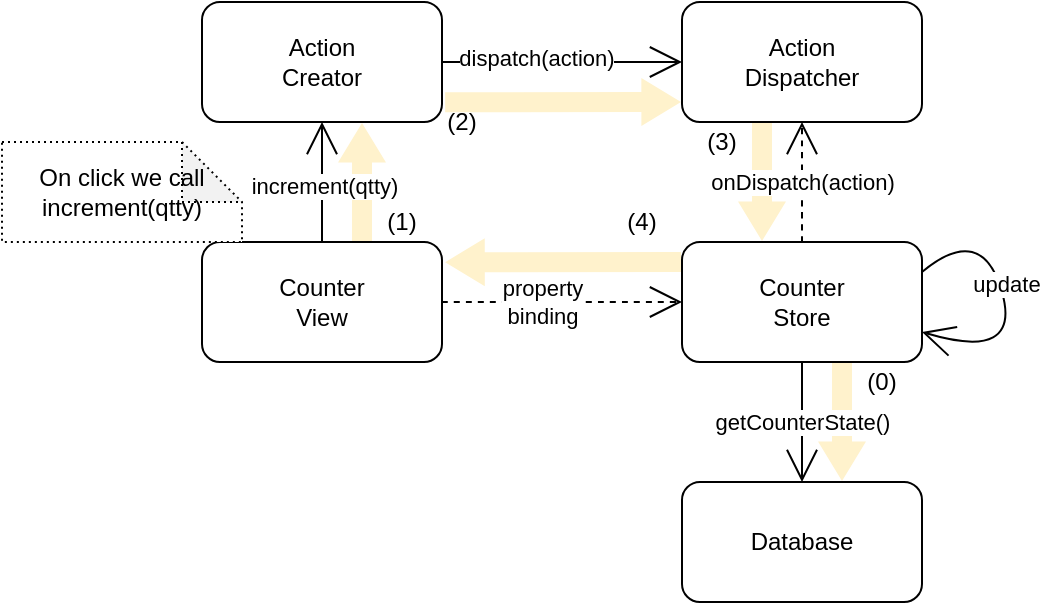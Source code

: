 <mxfile version="15.3.5" type="device"><diagram id="DlGRFvwxLkQE9HQUfTAq" name="Page-1"><mxGraphModel dx="788" dy="560" grid="1" gridSize="10" guides="1" tooltips="1" connect="1" arrows="1" fold="1" page="1" pageScale="1" pageWidth="827" pageHeight="1169" math="0" shadow="0"><root><mxCell id="0"/><mxCell id="1" parent="0"/><mxCell id="whKhe0lvXL-8CIIS9qmd-47" value="" style="shape=flexArrow;endArrow=classic;html=1;startSize=14;endSize=6.27;sourcePerimeterSpacing=8;targetPerimeterSpacing=8;endWidth=13;fillColor=#fff2cc;strokeColor=none;exitX=0.75;exitY=1;exitDx=0;exitDy=0;" edge="1" parent="1"><mxGeometry width="50" height="50" relative="1" as="geometry"><mxPoint x="540" y="340" as="sourcePoint"/><mxPoint x="540" y="400" as="targetPoint"/></mxGeometry></mxCell><mxCell id="whKhe0lvXL-8CIIS9qmd-29" value="" style="shape=flexArrow;endArrow=classic;html=1;startSize=14;endSize=6.27;sourcePerimeterSpacing=8;targetPerimeterSpacing=8;endWidth=13;fillColor=#fff2cc;strokeColor=none;exitX=0.75;exitY=1;exitDx=0;exitDy=0;" edge="1" parent="1"><mxGeometry width="50" height="50" relative="1" as="geometry"><mxPoint x="300.0" y="280" as="sourcePoint"/><mxPoint x="300.0" y="220" as="targetPoint"/></mxGeometry></mxCell><mxCell id="whKhe0lvXL-8CIIS9qmd-27" value="" style="shape=flexArrow;endArrow=classic;html=1;startSize=14;endSize=6.27;sourcePerimeterSpacing=8;targetPerimeterSpacing=8;endWidth=13;fillColor=#fff2cc;strokeColor=none;exitX=0.75;exitY=1;exitDx=0;exitDy=0;" edge="1" parent="1"><mxGeometry width="50" height="50" relative="1" as="geometry"><mxPoint x="500.0" y="220" as="sourcePoint"/><mxPoint x="500.0" y="280" as="targetPoint"/></mxGeometry></mxCell><mxCell id="whKhe0lvXL-8CIIS9qmd-9" style="edgeStyle=none;curved=1;rounded=0;orthogonalLoop=1;jettySize=auto;html=1;exitX=1;exitY=0.5;exitDx=0;exitDy=0;entryX=0;entryY=0.5;entryDx=0;entryDy=0;endArrow=open;startSize=14;endSize=14;sourcePerimeterSpacing=8;targetPerimeterSpacing=8;" edge="1" parent="1" source="whKhe0lvXL-8CIIS9qmd-2" target="whKhe0lvXL-8CIIS9qmd-4"><mxGeometry relative="1" as="geometry"/></mxCell><mxCell id="whKhe0lvXL-8CIIS9qmd-10" value="dispatch(action)" style="edgeLabel;html=1;align=center;verticalAlign=middle;resizable=0;points=[];" vertex="1" connectable="0" parent="whKhe0lvXL-8CIIS9qmd-9"><mxGeometry x="-0.217" y="2" relative="1" as="geometry"><mxPoint as="offset"/></mxGeometry></mxCell><mxCell id="whKhe0lvXL-8CIIS9qmd-2" value="Action&lt;br&gt;Creator" style="rounded=1;whiteSpace=wrap;html=1;hachureGap=4;pointerEvents=0;" vertex="1" parent="1"><mxGeometry x="220" y="160" width="120" height="60" as="geometry"/></mxCell><mxCell id="whKhe0lvXL-8CIIS9qmd-15" style="edgeStyle=none;curved=1;rounded=0;orthogonalLoop=1;jettySize=auto;html=1;exitX=1;exitY=0.5;exitDx=0;exitDy=0;entryX=0;entryY=0.5;entryDx=0;entryDy=0;endArrow=open;startSize=14;endSize=14;sourcePerimeterSpacing=8;targetPerimeterSpacing=8;dashed=1;" edge="1" parent="1" source="whKhe0lvXL-8CIIS9qmd-3" target="whKhe0lvXL-8CIIS9qmd-5"><mxGeometry relative="1" as="geometry"/></mxCell><mxCell id="whKhe0lvXL-8CIIS9qmd-16" value="property&lt;br&gt;binding" style="edgeLabel;html=1;align=center;verticalAlign=middle;resizable=0;points=[];" vertex="1" connectable="0" parent="whKhe0lvXL-8CIIS9qmd-15"><mxGeometry x="-0.45" y="1" relative="1" as="geometry"><mxPoint x="17" y="1" as="offset"/></mxGeometry></mxCell><mxCell id="whKhe0lvXL-8CIIS9qmd-17" style="edgeStyle=none;curved=1;rounded=0;orthogonalLoop=1;jettySize=auto;html=1;exitX=0.5;exitY=0;exitDx=0;exitDy=0;entryX=0.5;entryY=1;entryDx=0;entryDy=0;endArrow=open;startSize=14;endSize=14;sourcePerimeterSpacing=8;targetPerimeterSpacing=8;" edge="1" parent="1" source="whKhe0lvXL-8CIIS9qmd-3" target="whKhe0lvXL-8CIIS9qmd-2"><mxGeometry relative="1" as="geometry"/></mxCell><mxCell id="whKhe0lvXL-8CIIS9qmd-18" value="increment(qtty)" style="edgeLabel;html=1;align=center;verticalAlign=middle;resizable=0;points=[];" vertex="1" connectable="0" parent="whKhe0lvXL-8CIIS9qmd-17"><mxGeometry x="-0.3" y="-1" relative="1" as="geometry"><mxPoint y="-7" as="offset"/></mxGeometry></mxCell><mxCell id="whKhe0lvXL-8CIIS9qmd-3" value="Counter&lt;br&gt;View" style="rounded=1;whiteSpace=wrap;html=1;hachureGap=4;pointerEvents=0;" vertex="1" parent="1"><mxGeometry x="220" y="280" width="120" height="60" as="geometry"/></mxCell><mxCell id="whKhe0lvXL-8CIIS9qmd-4" value="Action&lt;br&gt;Dispatcher" style="rounded=1;whiteSpace=wrap;html=1;hachureGap=4;pointerEvents=0;" vertex="1" parent="1"><mxGeometry x="460" y="160" width="120" height="60" as="geometry"/></mxCell><mxCell id="whKhe0lvXL-8CIIS9qmd-11" value="onDispatch(action)" style="edgeStyle=none;curved=1;rounded=0;orthogonalLoop=1;jettySize=auto;html=1;exitX=0.5;exitY=0;exitDx=0;exitDy=0;entryX=0.5;entryY=1;entryDx=0;entryDy=0;endArrow=open;startSize=14;endSize=14;sourcePerimeterSpacing=8;targetPerimeterSpacing=8;dashed=1;" edge="1" parent="1" source="whKhe0lvXL-8CIIS9qmd-5" target="whKhe0lvXL-8CIIS9qmd-4"><mxGeometry relative="1" as="geometry"/></mxCell><mxCell id="whKhe0lvXL-8CIIS9qmd-13" style="edgeStyle=none;curved=1;rounded=0;orthogonalLoop=1;jettySize=auto;html=1;exitX=1;exitY=0.25;exitDx=0;exitDy=0;endArrow=open;startSize=14;endSize=14;sourcePerimeterSpacing=8;targetPerimeterSpacing=8;entryX=1;entryY=0.75;entryDx=0;entryDy=0;" edge="1" parent="1" source="whKhe0lvXL-8CIIS9qmd-5" target="whKhe0lvXL-8CIIS9qmd-5"><mxGeometry relative="1" as="geometry"><mxPoint x="660" y="295" as="targetPoint"/><Array as="points"><mxPoint x="610" y="270"/><mxPoint x="630" y="340"/></Array></mxGeometry></mxCell><mxCell id="whKhe0lvXL-8CIIS9qmd-14" value="update" style="edgeLabel;html=1;align=center;verticalAlign=middle;resizable=0;points=[];" vertex="1" connectable="0" parent="whKhe0lvXL-8CIIS9qmd-13"><mxGeometry x="-0.129" y="3" relative="1" as="geometry"><mxPoint as="offset"/></mxGeometry></mxCell><mxCell id="whKhe0lvXL-8CIIS9qmd-42" style="edgeStyle=none;curved=1;rounded=0;orthogonalLoop=1;jettySize=auto;html=1;endArrow=none;endFill=0;startSize=14;endSize=14;sourcePerimeterSpacing=8;targetPerimeterSpacing=8;opacity=0;" edge="1" parent="1" source="whKhe0lvXL-8CIIS9qmd-5" target="whKhe0lvXL-8CIIS9qmd-41"><mxGeometry relative="1" as="geometry"/></mxCell><mxCell id="whKhe0lvXL-8CIIS9qmd-44" style="edgeStyle=none;curved=1;rounded=0;orthogonalLoop=1;jettySize=auto;html=1;entryX=0.5;entryY=0;entryDx=0;entryDy=0;endArrow=none;endFill=0;startSize=14;endSize=14;sourcePerimeterSpacing=8;targetPerimeterSpacing=8;opacity=0;" edge="1" parent="1" source="whKhe0lvXL-8CIIS9qmd-5" target="whKhe0lvXL-8CIIS9qmd-41"><mxGeometry relative="1" as="geometry"/></mxCell><mxCell id="whKhe0lvXL-8CIIS9qmd-46" value="getCounterState()" style="edgeStyle=none;curved=1;rounded=0;orthogonalLoop=1;jettySize=auto;html=1;exitX=0.5;exitY=1;exitDx=0;exitDy=0;entryX=0.5;entryY=0;entryDx=0;entryDy=0;endArrow=open;endFill=0;startSize=14;endSize=14;sourcePerimeterSpacing=8;targetPerimeterSpacing=8;" edge="1" parent="1" source="whKhe0lvXL-8CIIS9qmd-5" target="whKhe0lvXL-8CIIS9qmd-41"><mxGeometry relative="1" as="geometry"/></mxCell><mxCell id="whKhe0lvXL-8CIIS9qmd-5" value="Counter&lt;br&gt;Store" style="rounded=1;whiteSpace=wrap;html=1;hachureGap=4;pointerEvents=0;" vertex="1" parent="1"><mxGeometry x="460" y="280" width="120" height="60" as="geometry"/></mxCell><mxCell id="whKhe0lvXL-8CIIS9qmd-23" value="On click we call&lt;br&gt;increment(qtty)" style="shape=note;whiteSpace=wrap;html=1;backgroundOutline=1;darkOpacity=0.05;hachureGap=4;pointerEvents=0;dashed=1;dashPattern=1 2;" vertex="1" parent="1"><mxGeometry x="120" y="230" width="120" height="50" as="geometry"/></mxCell><mxCell id="whKhe0lvXL-8CIIS9qmd-26" value="" style="shape=flexArrow;endArrow=classic;html=1;startSize=14;endSize=6.27;sourcePerimeterSpacing=8;targetPerimeterSpacing=8;endWidth=13;fillColor=#fff2cc;strokeColor=none;exitX=1.009;exitY=0.835;exitDx=0;exitDy=0;exitPerimeter=0;" edge="1" parent="1" source="whKhe0lvXL-8CIIS9qmd-2"><mxGeometry width="50" height="50" relative="1" as="geometry"><mxPoint x="350.0" y="210" as="sourcePoint"/><mxPoint x="460" y="210" as="targetPoint"/></mxGeometry></mxCell><mxCell id="whKhe0lvXL-8CIIS9qmd-28" value="" style="shape=flexArrow;endArrow=classic;html=1;startSize=14;endSize=6.27;sourcePerimeterSpacing=8;targetPerimeterSpacing=8;endWidth=13;fillColor=#fff2cc;strokeColor=none;exitX=1.009;exitY=0.835;exitDx=0;exitDy=0;exitPerimeter=0;" edge="1" parent="1"><mxGeometry width="50" height="50" relative="1" as="geometry"><mxPoint x="460" y="290" as="sourcePoint"/><mxPoint x="341.08" y="290.1" as="targetPoint"/></mxGeometry></mxCell><mxCell id="whKhe0lvXL-8CIIS9qmd-37" value="(1)" style="text;html=1;strokeColor=none;fillColor=none;align=center;verticalAlign=middle;whiteSpace=wrap;rounded=0;shadow=0;glass=0;hachureGap=4;pointerEvents=0;opacity=0;" vertex="1" parent="1"><mxGeometry x="300" y="260" width="40" height="20" as="geometry"/></mxCell><mxCell id="whKhe0lvXL-8CIIS9qmd-38" value="(2)" style="text;html=1;strokeColor=none;fillColor=none;align=center;verticalAlign=middle;whiteSpace=wrap;rounded=0;shadow=0;glass=0;hachureGap=4;pointerEvents=0;opacity=0;" vertex="1" parent="1"><mxGeometry x="330" y="210" width="40" height="20" as="geometry"/></mxCell><mxCell id="whKhe0lvXL-8CIIS9qmd-39" value="(3)" style="text;html=1;strokeColor=none;fillColor=none;align=center;verticalAlign=middle;whiteSpace=wrap;rounded=0;shadow=0;glass=0;hachureGap=4;pointerEvents=0;opacity=0;" vertex="1" parent="1"><mxGeometry x="460" y="220" width="40" height="20" as="geometry"/></mxCell><mxCell id="whKhe0lvXL-8CIIS9qmd-40" value="(4)" style="text;html=1;strokeColor=none;fillColor=none;align=center;verticalAlign=middle;whiteSpace=wrap;rounded=0;shadow=0;glass=0;hachureGap=4;pointerEvents=0;opacity=0;" vertex="1" parent="1"><mxGeometry x="420" y="260" width="40" height="20" as="geometry"/></mxCell><mxCell id="whKhe0lvXL-8CIIS9qmd-41" value="Database" style="rounded=1;whiteSpace=wrap;html=1;hachureGap=4;pointerEvents=0;" vertex="1" parent="1"><mxGeometry x="460" y="400" width="120" height="60" as="geometry"/></mxCell><mxCell id="whKhe0lvXL-8CIIS9qmd-48" value="(0)" style="text;html=1;strokeColor=none;fillColor=none;align=center;verticalAlign=middle;whiteSpace=wrap;rounded=0;shadow=0;glass=0;hachureGap=4;pointerEvents=0;opacity=0;" vertex="1" parent="1"><mxGeometry x="540" y="340" width="40" height="20" as="geometry"/></mxCell></root></mxGraphModel></diagram></mxfile>
